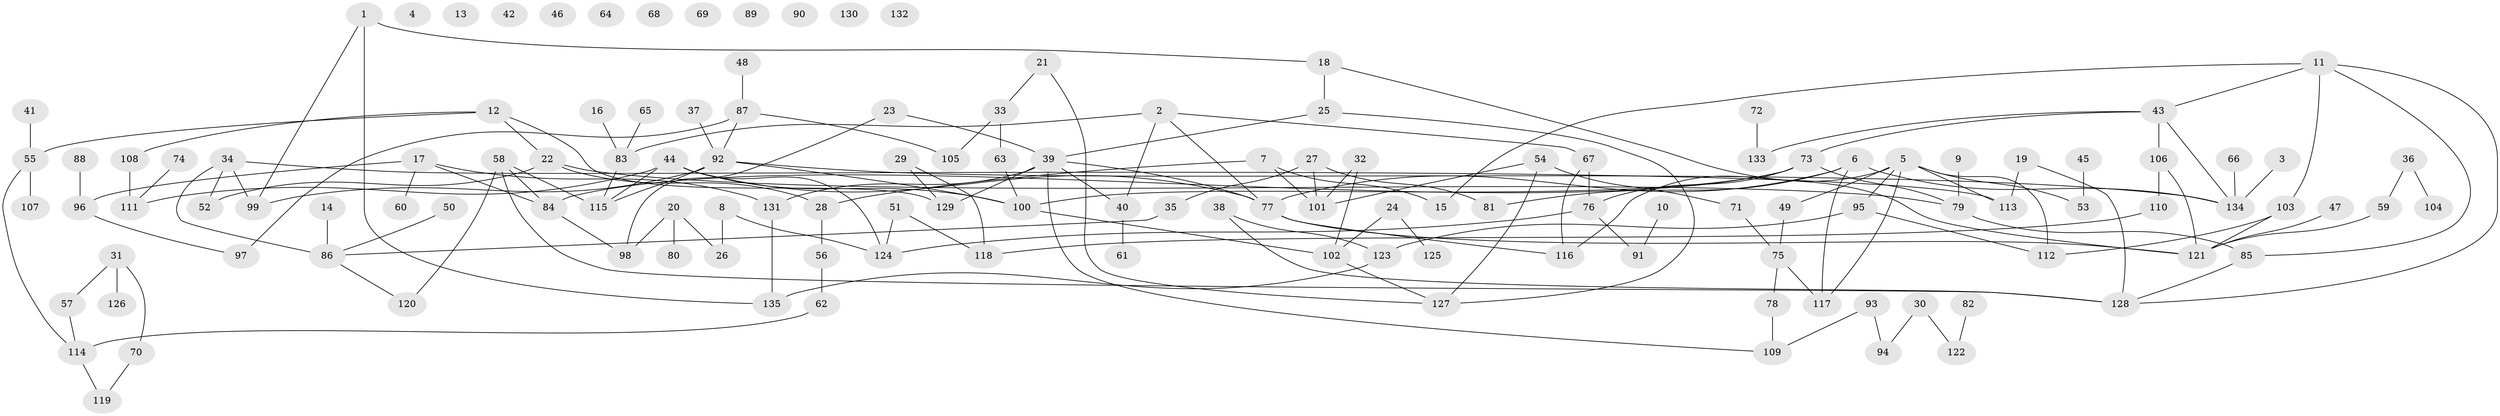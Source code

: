 // Generated by graph-tools (version 1.1) at 2025/00/03/09/25 03:00:47]
// undirected, 135 vertices, 170 edges
graph export_dot {
graph [start="1"]
  node [color=gray90,style=filled];
  1;
  2;
  3;
  4;
  5;
  6;
  7;
  8;
  9;
  10;
  11;
  12;
  13;
  14;
  15;
  16;
  17;
  18;
  19;
  20;
  21;
  22;
  23;
  24;
  25;
  26;
  27;
  28;
  29;
  30;
  31;
  32;
  33;
  34;
  35;
  36;
  37;
  38;
  39;
  40;
  41;
  42;
  43;
  44;
  45;
  46;
  47;
  48;
  49;
  50;
  51;
  52;
  53;
  54;
  55;
  56;
  57;
  58;
  59;
  60;
  61;
  62;
  63;
  64;
  65;
  66;
  67;
  68;
  69;
  70;
  71;
  72;
  73;
  74;
  75;
  76;
  77;
  78;
  79;
  80;
  81;
  82;
  83;
  84;
  85;
  86;
  87;
  88;
  89;
  90;
  91;
  92;
  93;
  94;
  95;
  96;
  97;
  98;
  99;
  100;
  101;
  102;
  103;
  104;
  105;
  106;
  107;
  108;
  109;
  110;
  111;
  112;
  113;
  114;
  115;
  116;
  117;
  118;
  119;
  120;
  121;
  122;
  123;
  124;
  125;
  126;
  127;
  128;
  129;
  130;
  131;
  132;
  133;
  134;
  135;
  1 -- 18;
  1 -- 99;
  1 -- 135;
  2 -- 40;
  2 -- 67;
  2 -- 77;
  2 -- 83;
  3 -- 134;
  5 -- 49;
  5 -- 53;
  5 -- 95;
  5 -- 112;
  5 -- 113;
  5 -- 116;
  5 -- 117;
  6 -- 77;
  6 -- 81;
  6 -- 117;
  6 -- 134;
  7 -- 15;
  7 -- 28;
  7 -- 101;
  8 -- 26;
  8 -- 124;
  9 -- 79;
  10 -- 91;
  11 -- 15;
  11 -- 43;
  11 -- 85;
  11 -- 103;
  11 -- 128;
  12 -- 22;
  12 -- 55;
  12 -- 108;
  12 -- 129;
  14 -- 86;
  16 -- 83;
  17 -- 60;
  17 -- 84;
  17 -- 96;
  17 -- 131;
  18 -- 25;
  18 -- 121;
  19 -- 113;
  19 -- 128;
  20 -- 26;
  20 -- 80;
  20 -- 98;
  21 -- 33;
  21 -- 127;
  22 -- 28;
  22 -- 52;
  22 -- 79;
  23 -- 39;
  23 -- 98;
  24 -- 102;
  24 -- 125;
  25 -- 39;
  25 -- 127;
  27 -- 35;
  27 -- 81;
  27 -- 101;
  28 -- 56;
  29 -- 118;
  29 -- 129;
  30 -- 94;
  30 -- 122;
  31 -- 57;
  31 -- 70;
  31 -- 126;
  32 -- 101;
  32 -- 102;
  33 -- 63;
  33 -- 105;
  34 -- 52;
  34 -- 86;
  34 -- 99;
  34 -- 113;
  35 -- 86;
  36 -- 59;
  36 -- 104;
  37 -- 92;
  38 -- 123;
  38 -- 128;
  39 -- 40;
  39 -- 77;
  39 -- 109;
  39 -- 129;
  39 -- 131;
  40 -- 61;
  41 -- 55;
  43 -- 73;
  43 -- 106;
  43 -- 133;
  43 -- 134;
  44 -- 77;
  44 -- 100;
  44 -- 111;
  44 -- 115;
  44 -- 124;
  45 -- 53;
  47 -- 121;
  48 -- 87;
  49 -- 75;
  50 -- 86;
  51 -- 118;
  51 -- 124;
  54 -- 71;
  54 -- 101;
  54 -- 127;
  55 -- 107;
  55 -- 114;
  56 -- 62;
  57 -- 114;
  58 -- 84;
  58 -- 115;
  58 -- 120;
  58 -- 128;
  59 -- 121;
  62 -- 114;
  63 -- 100;
  65 -- 83;
  66 -- 134;
  67 -- 76;
  67 -- 116;
  70 -- 119;
  71 -- 75;
  72 -- 133;
  73 -- 76;
  73 -- 79;
  73 -- 84;
  73 -- 100;
  74 -- 111;
  75 -- 78;
  75 -- 117;
  76 -- 91;
  76 -- 124;
  77 -- 116;
  77 -- 121;
  78 -- 109;
  79 -- 85;
  82 -- 122;
  83 -- 115;
  84 -- 98;
  85 -- 128;
  86 -- 120;
  87 -- 92;
  87 -- 97;
  87 -- 105;
  88 -- 96;
  92 -- 99;
  92 -- 100;
  92 -- 115;
  92 -- 134;
  93 -- 94;
  93 -- 109;
  95 -- 112;
  95 -- 123;
  96 -- 97;
  100 -- 102;
  102 -- 127;
  103 -- 112;
  103 -- 121;
  106 -- 110;
  106 -- 121;
  108 -- 111;
  110 -- 118;
  114 -- 119;
  123 -- 135;
  131 -- 135;
}
